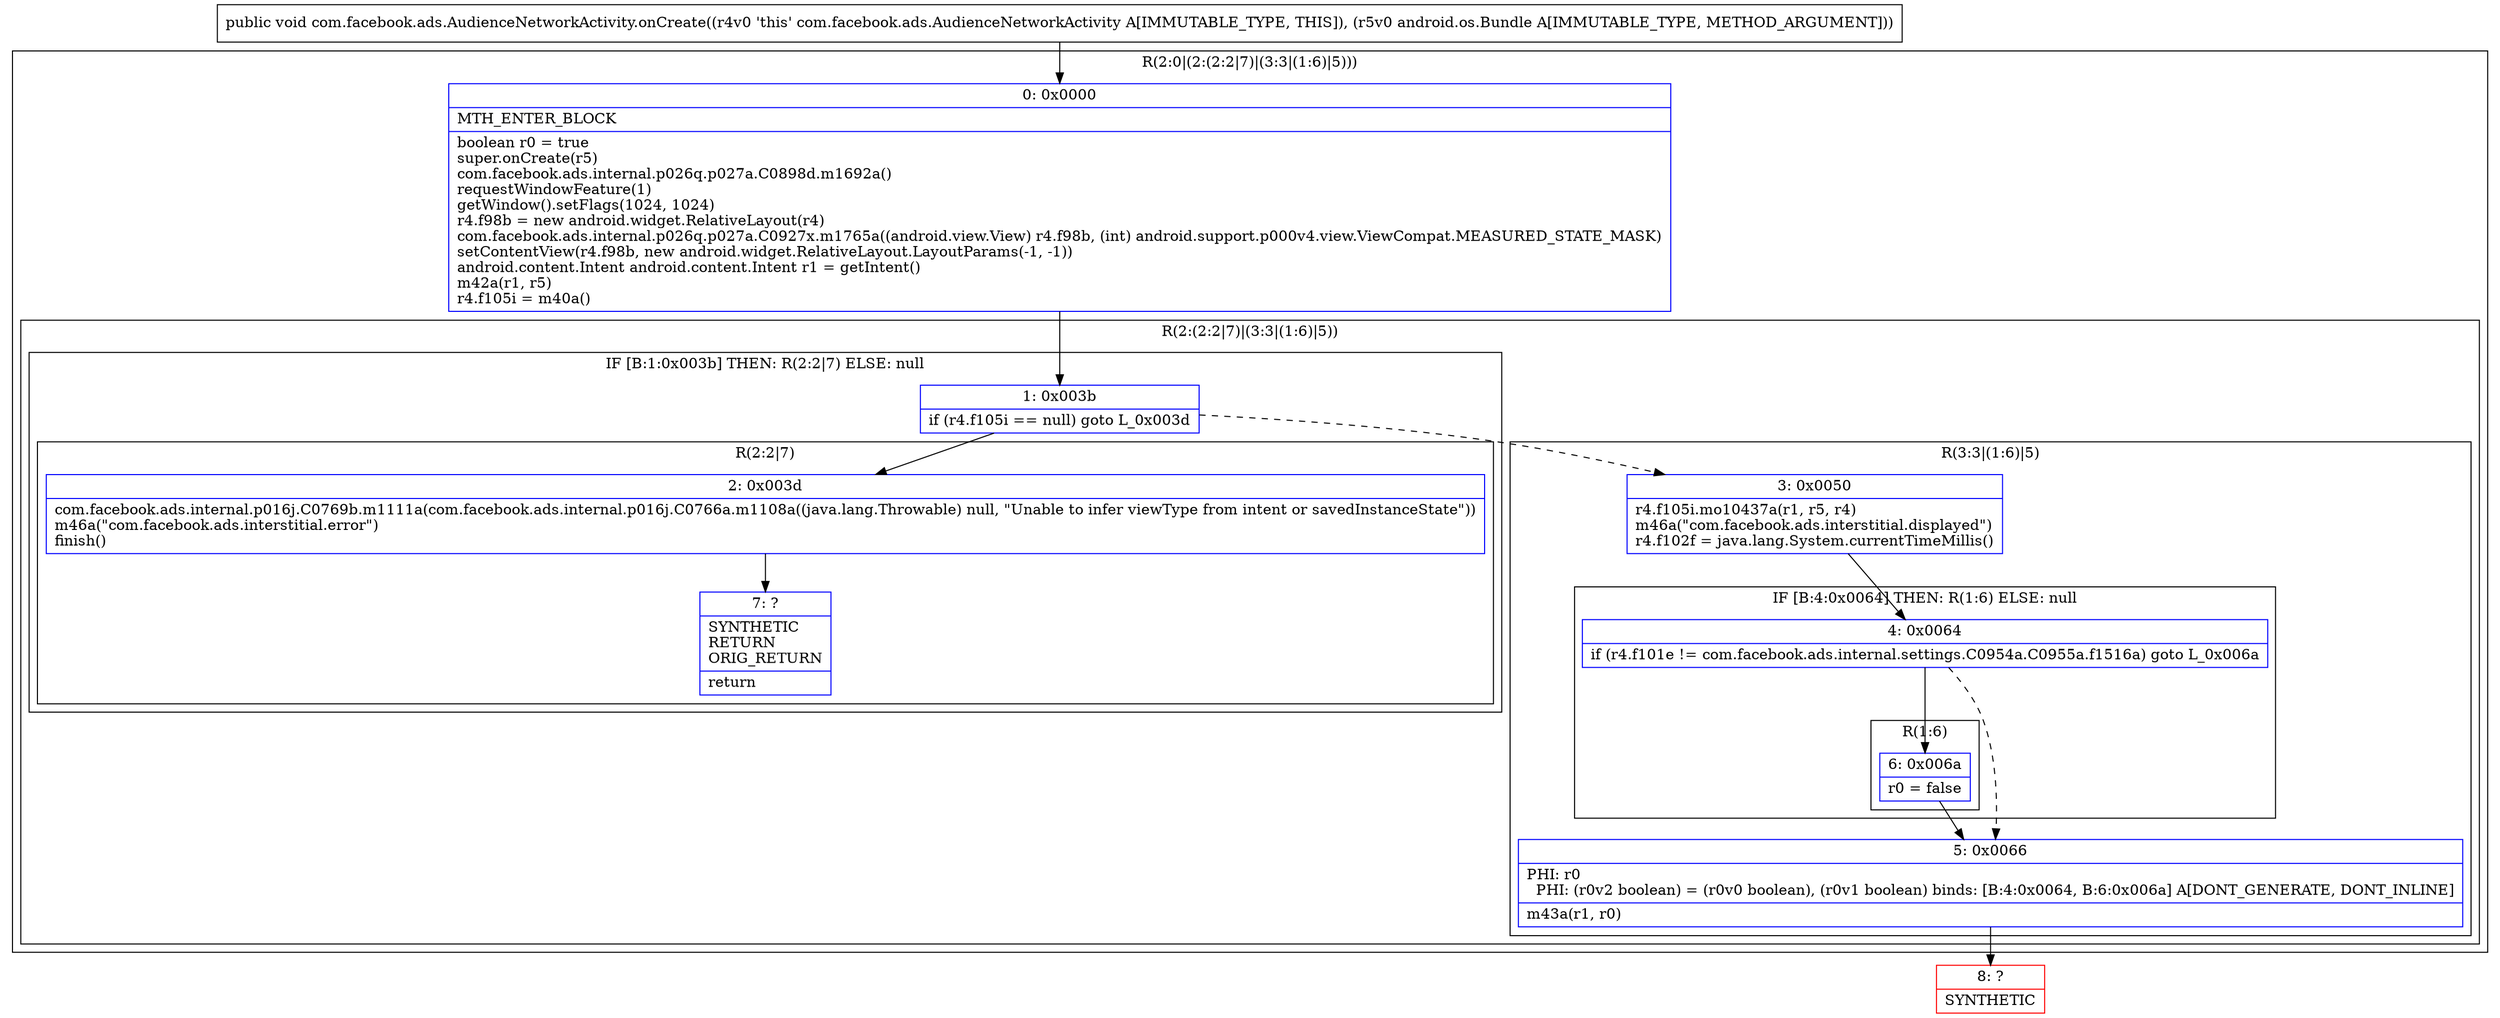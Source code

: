 digraph "CFG forcom.facebook.ads.AudienceNetworkActivity.onCreate(Landroid\/os\/Bundle;)V" {
subgraph cluster_Region_627371773 {
label = "R(2:0|(2:(2:2|7)|(3:3|(1:6)|5)))";
node [shape=record,color=blue];
Node_0 [shape=record,label="{0\:\ 0x0000|MTH_ENTER_BLOCK\l|boolean r0 = true\lsuper.onCreate(r5)\lcom.facebook.ads.internal.p026q.p027a.C0898d.m1692a()\lrequestWindowFeature(1)\lgetWindow().setFlags(1024, 1024)\lr4.f98b = new android.widget.RelativeLayout(r4)\lcom.facebook.ads.internal.p026q.p027a.C0927x.m1765a((android.view.View) r4.f98b, (int) android.support.p000v4.view.ViewCompat.MEASURED_STATE_MASK)\lsetContentView(r4.f98b, new android.widget.RelativeLayout.LayoutParams(\-1, \-1))\landroid.content.Intent android.content.Intent r1 = getIntent()\lm42a(r1, r5)\lr4.f105i = m40a()\l}"];
subgraph cluster_Region_1388704485 {
label = "R(2:(2:2|7)|(3:3|(1:6)|5))";
node [shape=record,color=blue];
subgraph cluster_IfRegion_230592136 {
label = "IF [B:1:0x003b] THEN: R(2:2|7) ELSE: null";
node [shape=record,color=blue];
Node_1 [shape=record,label="{1\:\ 0x003b|if (r4.f105i == null) goto L_0x003d\l}"];
subgraph cluster_Region_274211349 {
label = "R(2:2|7)";
node [shape=record,color=blue];
Node_2 [shape=record,label="{2\:\ 0x003d|com.facebook.ads.internal.p016j.C0769b.m1111a(com.facebook.ads.internal.p016j.C0766a.m1108a((java.lang.Throwable) null, \"Unable to infer viewType from intent or savedInstanceState\"))\lm46a(\"com.facebook.ads.interstitial.error\")\lfinish()\l}"];
Node_7 [shape=record,label="{7\:\ ?|SYNTHETIC\lRETURN\lORIG_RETURN\l|return\l}"];
}
}
subgraph cluster_Region_1725579759 {
label = "R(3:3|(1:6)|5)";
node [shape=record,color=blue];
Node_3 [shape=record,label="{3\:\ 0x0050|r4.f105i.mo10437a(r1, r5, r4)\lm46a(\"com.facebook.ads.interstitial.displayed\")\lr4.f102f = java.lang.System.currentTimeMillis()\l}"];
subgraph cluster_IfRegion_595336606 {
label = "IF [B:4:0x0064] THEN: R(1:6) ELSE: null";
node [shape=record,color=blue];
Node_4 [shape=record,label="{4\:\ 0x0064|if (r4.f101e != com.facebook.ads.internal.settings.C0954a.C0955a.f1516a) goto L_0x006a\l}"];
subgraph cluster_Region_288226674 {
label = "R(1:6)";
node [shape=record,color=blue];
Node_6 [shape=record,label="{6\:\ 0x006a|r0 = false\l}"];
}
}
Node_5 [shape=record,label="{5\:\ 0x0066|PHI: r0 \l  PHI: (r0v2 boolean) = (r0v0 boolean), (r0v1 boolean) binds: [B:4:0x0064, B:6:0x006a] A[DONT_GENERATE, DONT_INLINE]\l|m43a(r1, r0)\l}"];
}
}
}
Node_8 [shape=record,color=red,label="{8\:\ ?|SYNTHETIC\l}"];
MethodNode[shape=record,label="{public void com.facebook.ads.AudienceNetworkActivity.onCreate((r4v0 'this' com.facebook.ads.AudienceNetworkActivity A[IMMUTABLE_TYPE, THIS]), (r5v0 android.os.Bundle A[IMMUTABLE_TYPE, METHOD_ARGUMENT])) }"];
MethodNode -> Node_0;
Node_0 -> Node_1;
Node_1 -> Node_2;
Node_1 -> Node_3[style=dashed];
Node_2 -> Node_7;
Node_3 -> Node_4;
Node_4 -> Node_5[style=dashed];
Node_4 -> Node_6;
Node_6 -> Node_5;
Node_5 -> Node_8;
}

